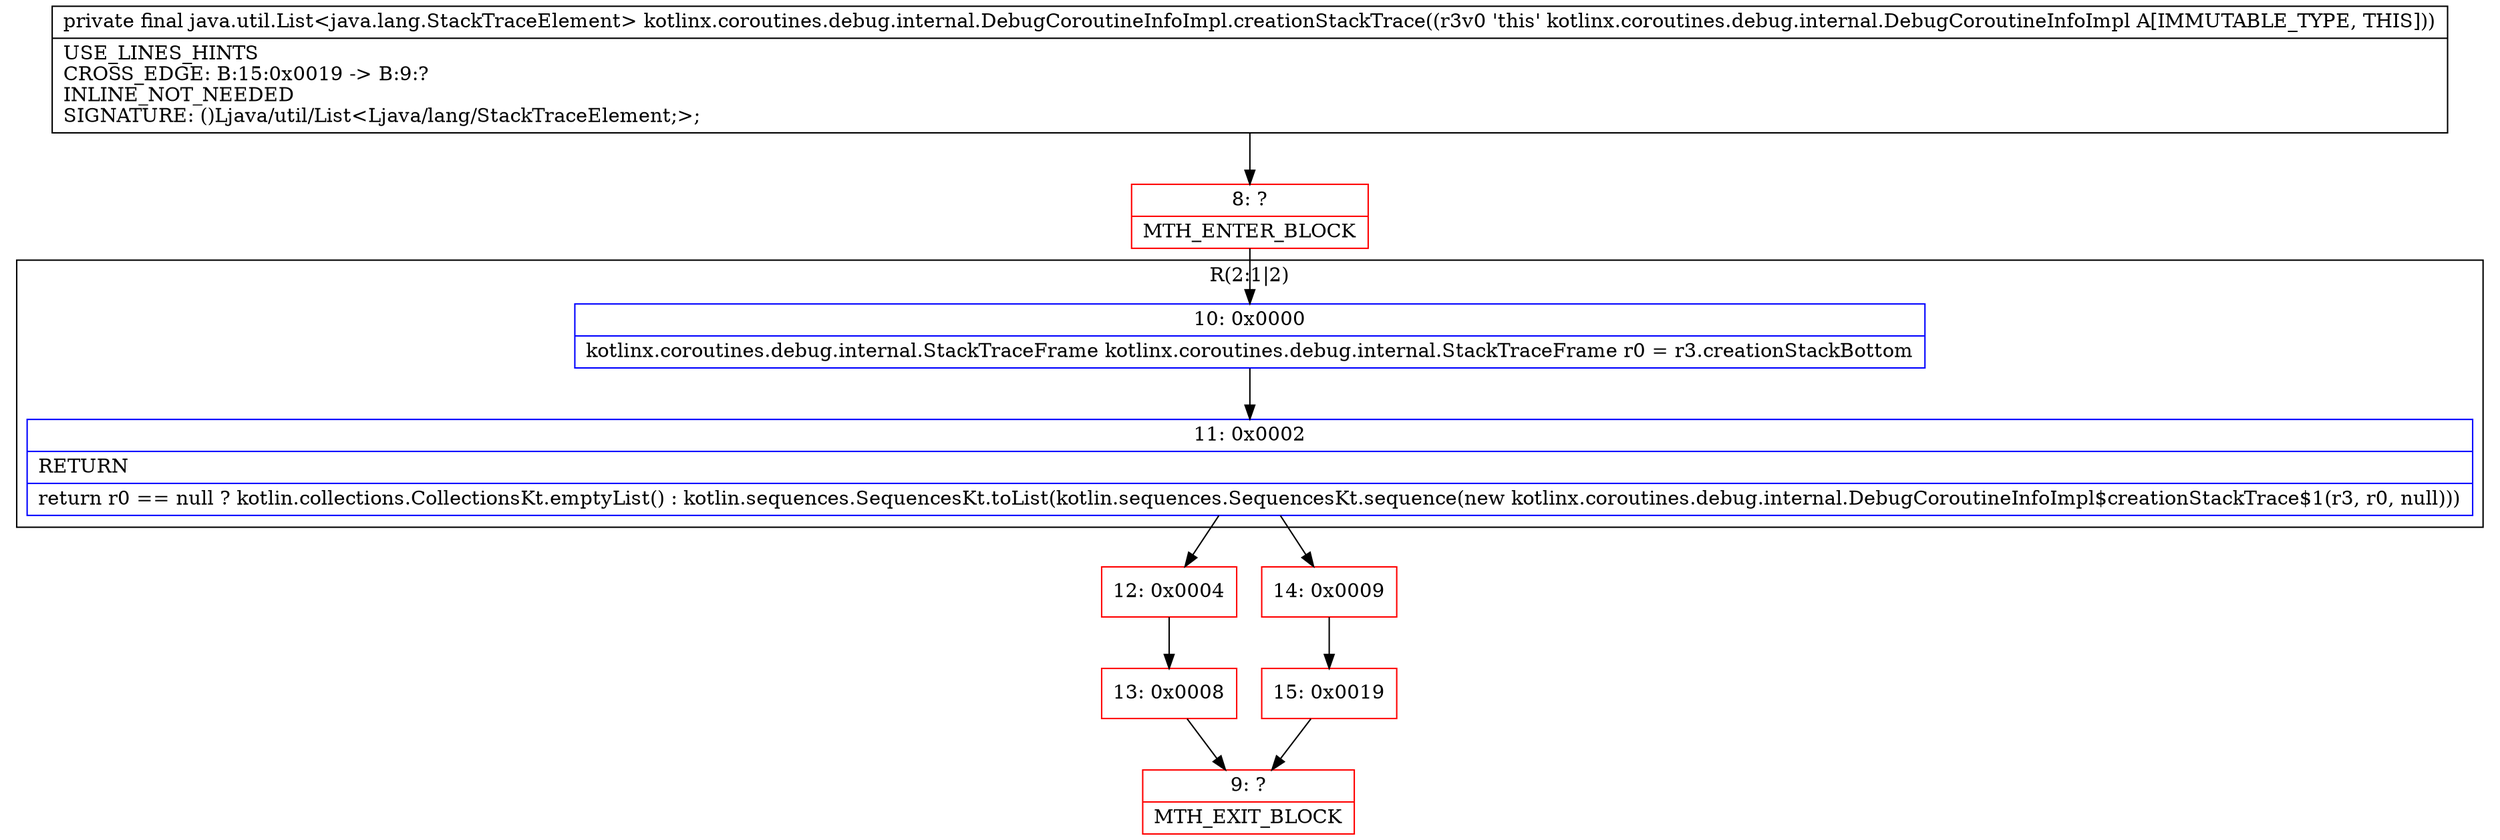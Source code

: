 digraph "CFG forkotlinx.coroutines.debug.internal.DebugCoroutineInfoImpl.creationStackTrace()Ljava\/util\/List;" {
subgraph cluster_Region_943664323 {
label = "R(2:1|2)";
node [shape=record,color=blue];
Node_10 [shape=record,label="{10\:\ 0x0000|kotlinx.coroutines.debug.internal.StackTraceFrame kotlinx.coroutines.debug.internal.StackTraceFrame r0 = r3.creationStackBottom\l}"];
Node_11 [shape=record,label="{11\:\ 0x0002|RETURN\l|return r0 == null ? kotlin.collections.CollectionsKt.emptyList() : kotlin.sequences.SequencesKt.toList(kotlin.sequences.SequencesKt.sequence(new kotlinx.coroutines.debug.internal.DebugCoroutineInfoImpl$creationStackTrace$1(r3, r0, null)))\l}"];
}
Node_8 [shape=record,color=red,label="{8\:\ ?|MTH_ENTER_BLOCK\l}"];
Node_12 [shape=record,color=red,label="{12\:\ 0x0004}"];
Node_13 [shape=record,color=red,label="{13\:\ 0x0008}"];
Node_9 [shape=record,color=red,label="{9\:\ ?|MTH_EXIT_BLOCK\l}"];
Node_14 [shape=record,color=red,label="{14\:\ 0x0009}"];
Node_15 [shape=record,color=red,label="{15\:\ 0x0019}"];
MethodNode[shape=record,label="{private final java.util.List\<java.lang.StackTraceElement\> kotlinx.coroutines.debug.internal.DebugCoroutineInfoImpl.creationStackTrace((r3v0 'this' kotlinx.coroutines.debug.internal.DebugCoroutineInfoImpl A[IMMUTABLE_TYPE, THIS]))  | USE_LINES_HINTS\lCROSS_EDGE: B:15:0x0019 \-\> B:9:?\lINLINE_NOT_NEEDED\lSIGNATURE: ()Ljava\/util\/List\<Ljava\/lang\/StackTraceElement;\>;\l}"];
MethodNode -> Node_8;Node_10 -> Node_11;
Node_11 -> Node_12;
Node_11 -> Node_14;
Node_8 -> Node_10;
Node_12 -> Node_13;
Node_13 -> Node_9;
Node_14 -> Node_15;
Node_15 -> Node_9;
}

